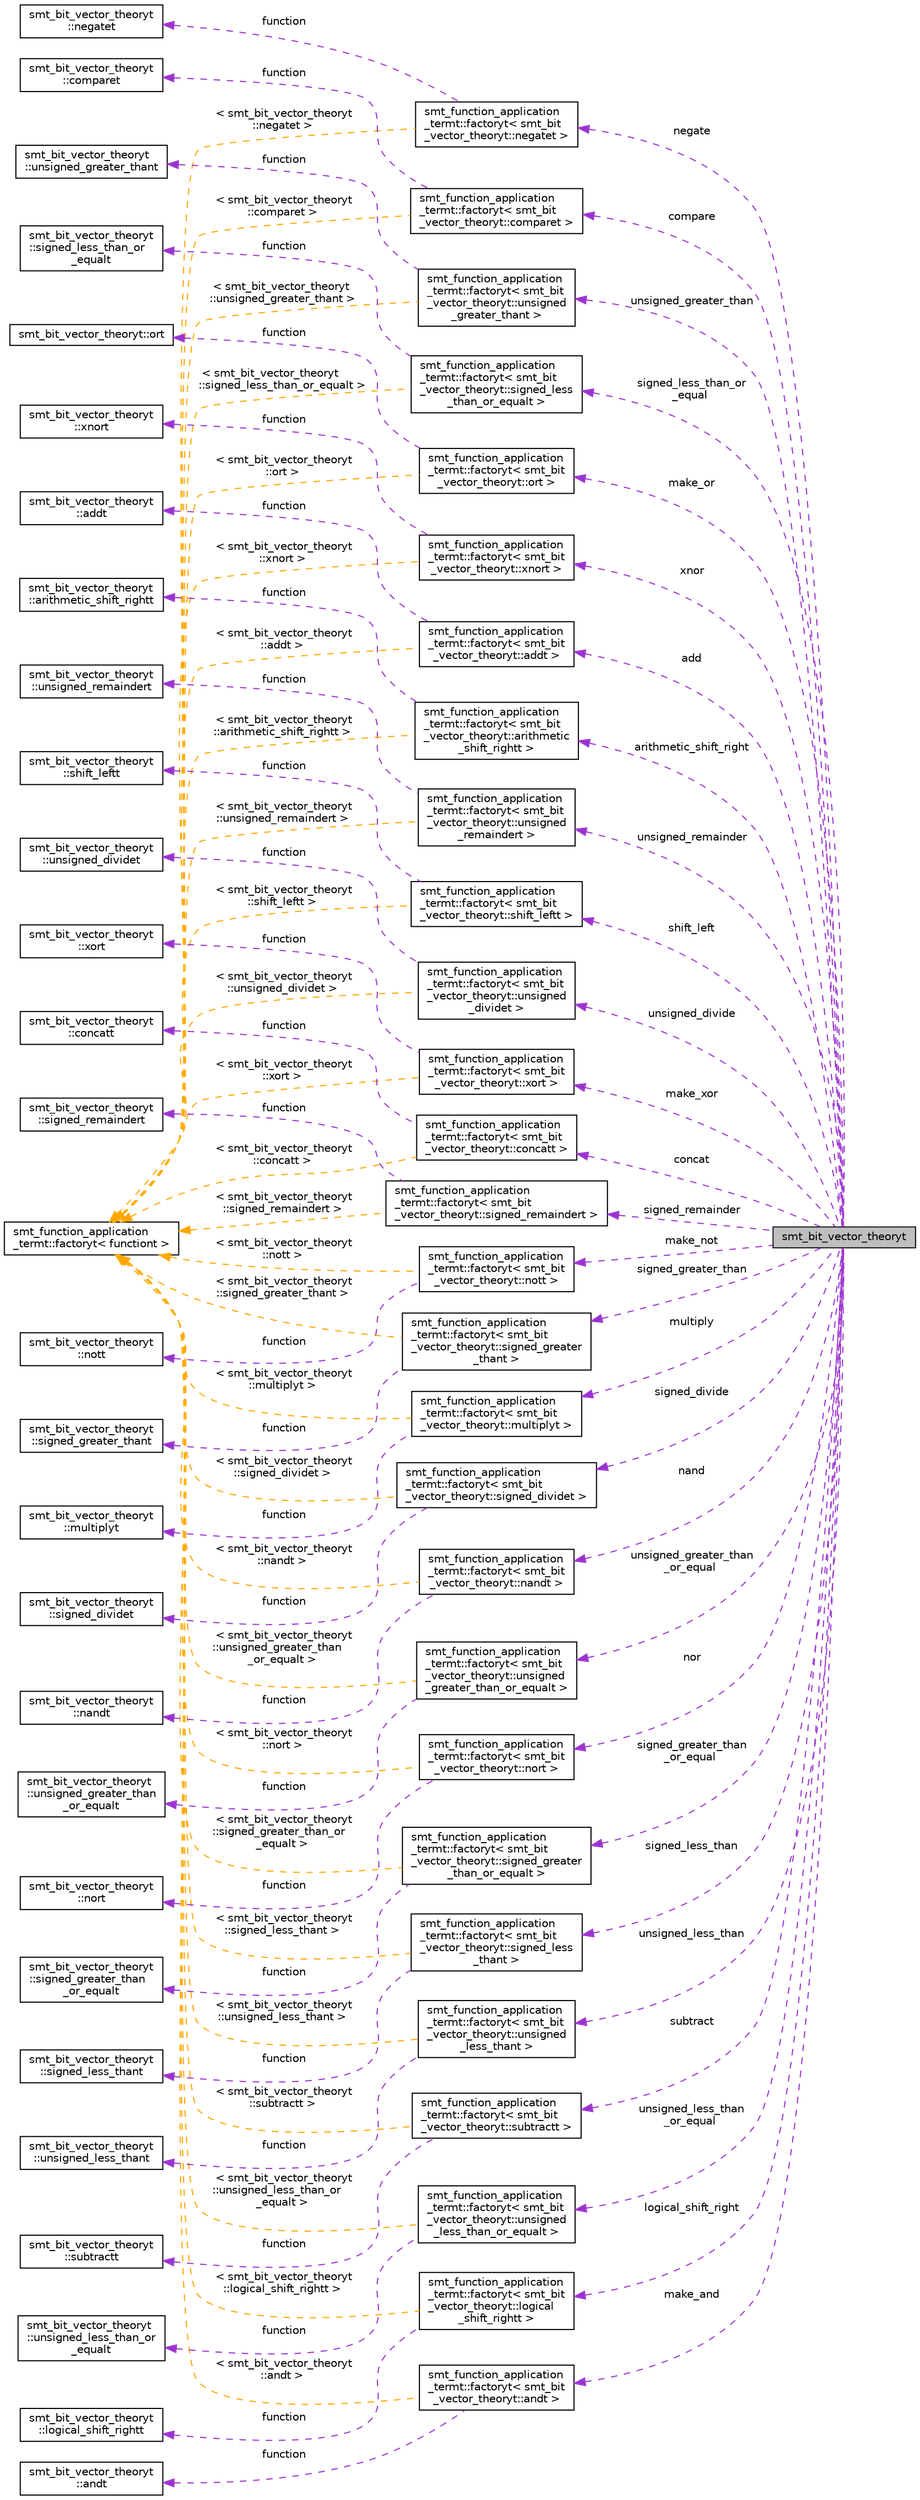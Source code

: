digraph "smt_bit_vector_theoryt"
{
 // LATEX_PDF_SIZE
  bgcolor="transparent";
  edge [fontname="Helvetica",fontsize="10",labelfontname="Helvetica",labelfontsize="10"];
  node [fontname="Helvetica",fontsize="10",shape=record];
  rankdir="LR";
  Node1 [label="smt_bit_vector_theoryt",height=0.2,width=0.4,color="black", fillcolor="grey75", style="filled", fontcolor="black",tooltip=" "];
  Node2 -> Node1 [dir="back",color="darkorchid3",fontsize="10",style="dashed",label=" unsigned_remainder" ,fontname="Helvetica"];
  Node2 [label="smt_function_application\l_termt::factoryt\< smt_bit\l_vector_theoryt::unsigned\l_remaindert \>",height=0.2,width=0.4,color="black",URL="$classsmt__function__application__termt_1_1factoryt.html",tooltip=" "];
  Node3 -> Node2 [dir="back",color="darkorchid3",fontsize="10",style="dashed",label=" function" ,fontname="Helvetica"];
  Node3 [label="smt_bit_vector_theoryt\l::unsigned_remaindert",height=0.2,width=0.4,color="black",URL="$structsmt__bit__vector__theoryt_1_1unsigned__remaindert.html",tooltip=" "];
  Node4 -> Node2 [dir="back",color="orange",fontsize="10",style="dashed",label=" \< smt_bit_vector_theoryt\l::unsigned_remaindert \>" ,fontname="Helvetica"];
  Node4 [label="smt_function_application\l_termt::factoryt\< functiont \>",height=0.2,width=0.4,color="black",URL="$classsmt__function__application__termt_1_1factoryt.html",tooltip=" "];
  Node5 -> Node1 [dir="back",color="darkorchid3",fontsize="10",style="dashed",label=" signed_less_than_or\l_equal" ,fontname="Helvetica"];
  Node5 [label="smt_function_application\l_termt::factoryt\< smt_bit\l_vector_theoryt::signed_less\l_than_or_equalt \>",height=0.2,width=0.4,color="black",URL="$classsmt__function__application__termt_1_1factoryt.html",tooltip=" "];
  Node6 -> Node5 [dir="back",color="darkorchid3",fontsize="10",style="dashed",label=" function" ,fontname="Helvetica"];
  Node6 [label="smt_bit_vector_theoryt\l::signed_less_than_or\l_equalt",height=0.2,width=0.4,color="black",URL="$structsmt__bit__vector__theoryt_1_1signed__less__than__or__equalt.html",tooltip=" "];
  Node4 -> Node5 [dir="back",color="orange",fontsize="10",style="dashed",label=" \< smt_bit_vector_theoryt\l::signed_less_than_or_equalt \>" ,fontname="Helvetica"];
  Node7 -> Node1 [dir="back",color="darkorchid3",fontsize="10",style="dashed",label=" arithmetic_shift_right" ,fontname="Helvetica"];
  Node7 [label="smt_function_application\l_termt::factoryt\< smt_bit\l_vector_theoryt::arithmetic\l_shift_rightt \>",height=0.2,width=0.4,color="black",URL="$classsmt__function__application__termt_1_1factoryt.html",tooltip=" "];
  Node8 -> Node7 [dir="back",color="darkorchid3",fontsize="10",style="dashed",label=" function" ,fontname="Helvetica"];
  Node8 [label="smt_bit_vector_theoryt\l::arithmetic_shift_rightt",height=0.2,width=0.4,color="black",URL="$structsmt__bit__vector__theoryt_1_1arithmetic__shift__rightt.html",tooltip=" "];
  Node4 -> Node7 [dir="back",color="orange",fontsize="10",style="dashed",label=" \< smt_bit_vector_theoryt\l::arithmetic_shift_rightt \>" ,fontname="Helvetica"];
  Node9 -> Node1 [dir="back",color="darkorchid3",fontsize="10",style="dashed",label=" concat" ,fontname="Helvetica"];
  Node9 [label="smt_function_application\l_termt::factoryt\< smt_bit\l_vector_theoryt::concatt \>",height=0.2,width=0.4,color="black",URL="$classsmt__function__application__termt_1_1factoryt.html",tooltip=" "];
  Node10 -> Node9 [dir="back",color="darkorchid3",fontsize="10",style="dashed",label=" function" ,fontname="Helvetica"];
  Node10 [label="smt_bit_vector_theoryt\l::concatt",height=0.2,width=0.4,color="black",URL="$structsmt__bit__vector__theoryt_1_1concatt.html",tooltip=" "];
  Node4 -> Node9 [dir="back",color="orange",fontsize="10",style="dashed",label=" \< smt_bit_vector_theoryt\l::concatt \>" ,fontname="Helvetica"];
  Node11 -> Node1 [dir="back",color="darkorchid3",fontsize="10",style="dashed",label=" negate" ,fontname="Helvetica"];
  Node11 [label="smt_function_application\l_termt::factoryt\< smt_bit\l_vector_theoryt::negatet \>",height=0.2,width=0.4,color="black",URL="$classsmt__function__application__termt_1_1factoryt.html",tooltip=" "];
  Node12 -> Node11 [dir="back",color="darkorchid3",fontsize="10",style="dashed",label=" function" ,fontname="Helvetica"];
  Node12 [label="smt_bit_vector_theoryt\l::negatet",height=0.2,width=0.4,color="black",URL="$structsmt__bit__vector__theoryt_1_1negatet.html",tooltip=" "];
  Node4 -> Node11 [dir="back",color="orange",fontsize="10",style="dashed",label=" \< smt_bit_vector_theoryt\l::negatet \>" ,fontname="Helvetica"];
  Node13 -> Node1 [dir="back",color="darkorchid3",fontsize="10",style="dashed",label=" unsigned_greater_than" ,fontname="Helvetica"];
  Node13 [label="smt_function_application\l_termt::factoryt\< smt_bit\l_vector_theoryt::unsigned\l_greater_thant \>",height=0.2,width=0.4,color="black",URL="$classsmt__function__application__termt_1_1factoryt.html",tooltip=" "];
  Node14 -> Node13 [dir="back",color="darkorchid3",fontsize="10",style="dashed",label=" function" ,fontname="Helvetica"];
  Node14 [label="smt_bit_vector_theoryt\l::unsigned_greater_thant",height=0.2,width=0.4,color="black",URL="$structsmt__bit__vector__theoryt_1_1unsigned__greater__thant.html",tooltip=" "];
  Node4 -> Node13 [dir="back",color="orange",fontsize="10",style="dashed",label=" \< smt_bit_vector_theoryt\l::unsigned_greater_thant \>" ,fontname="Helvetica"];
  Node15 -> Node1 [dir="back",color="darkorchid3",fontsize="10",style="dashed",label=" make_xor" ,fontname="Helvetica"];
  Node15 [label="smt_function_application\l_termt::factoryt\< smt_bit\l_vector_theoryt::xort \>",height=0.2,width=0.4,color="black",URL="$classsmt__function__application__termt_1_1factoryt.html",tooltip=" "];
  Node16 -> Node15 [dir="back",color="darkorchid3",fontsize="10",style="dashed",label=" function" ,fontname="Helvetica"];
  Node16 [label="smt_bit_vector_theoryt\l::xort",height=0.2,width=0.4,color="black",URL="$structsmt__bit__vector__theoryt_1_1xort.html",tooltip=" "];
  Node4 -> Node15 [dir="back",color="orange",fontsize="10",style="dashed",label=" \< smt_bit_vector_theoryt\l::xort \>" ,fontname="Helvetica"];
  Node17 -> Node1 [dir="back",color="darkorchid3",fontsize="10",style="dashed",label=" signed_remainder" ,fontname="Helvetica"];
  Node17 [label="smt_function_application\l_termt::factoryt\< smt_bit\l_vector_theoryt::signed_remaindert \>",height=0.2,width=0.4,color="black",URL="$classsmt__function__application__termt_1_1factoryt.html",tooltip=" "];
  Node18 -> Node17 [dir="back",color="darkorchid3",fontsize="10",style="dashed",label=" function" ,fontname="Helvetica"];
  Node18 [label="smt_bit_vector_theoryt\l::signed_remaindert",height=0.2,width=0.4,color="black",URL="$structsmt__bit__vector__theoryt_1_1signed__remaindert.html",tooltip=" "];
  Node4 -> Node17 [dir="back",color="orange",fontsize="10",style="dashed",label=" \< smt_bit_vector_theoryt\l::signed_remaindert \>" ,fontname="Helvetica"];
  Node19 -> Node1 [dir="back",color="darkorchid3",fontsize="10",style="dashed",label=" compare" ,fontname="Helvetica"];
  Node19 [label="smt_function_application\l_termt::factoryt\< smt_bit\l_vector_theoryt::comparet \>",height=0.2,width=0.4,color="black",URL="$classsmt__function__application__termt_1_1factoryt.html",tooltip=" "];
  Node20 -> Node19 [dir="back",color="darkorchid3",fontsize="10",style="dashed",label=" function" ,fontname="Helvetica"];
  Node20 [label="smt_bit_vector_theoryt\l::comparet",height=0.2,width=0.4,color="black",URL="$structsmt__bit__vector__theoryt_1_1comparet.html",tooltip=" "];
  Node4 -> Node19 [dir="back",color="orange",fontsize="10",style="dashed",label=" \< smt_bit_vector_theoryt\l::comparet \>" ,fontname="Helvetica"];
  Node21 -> Node1 [dir="back",color="darkorchid3",fontsize="10",style="dashed",label=" make_or" ,fontname="Helvetica"];
  Node21 [label="smt_function_application\l_termt::factoryt\< smt_bit\l_vector_theoryt::ort \>",height=0.2,width=0.4,color="black",URL="$classsmt__function__application__termt_1_1factoryt.html",tooltip=" "];
  Node22 -> Node21 [dir="back",color="darkorchid3",fontsize="10",style="dashed",label=" function" ,fontname="Helvetica"];
  Node22 [label="smt_bit_vector_theoryt::ort",height=0.2,width=0.4,color="black",URL="$structsmt__bit__vector__theoryt_1_1ort.html",tooltip=" "];
  Node4 -> Node21 [dir="back",color="orange",fontsize="10",style="dashed",label=" \< smt_bit_vector_theoryt\l::ort \>" ,fontname="Helvetica"];
  Node23 -> Node1 [dir="back",color="darkorchid3",fontsize="10",style="dashed",label=" unsigned_divide" ,fontname="Helvetica"];
  Node23 [label="smt_function_application\l_termt::factoryt\< smt_bit\l_vector_theoryt::unsigned\l_dividet \>",height=0.2,width=0.4,color="black",URL="$classsmt__function__application__termt_1_1factoryt.html",tooltip=" "];
  Node24 -> Node23 [dir="back",color="darkorchid3",fontsize="10",style="dashed",label=" function" ,fontname="Helvetica"];
  Node24 [label="smt_bit_vector_theoryt\l::unsigned_dividet",height=0.2,width=0.4,color="black",URL="$structsmt__bit__vector__theoryt_1_1unsigned__dividet.html",tooltip=" "];
  Node4 -> Node23 [dir="back",color="orange",fontsize="10",style="dashed",label=" \< smt_bit_vector_theoryt\l::unsigned_dividet \>" ,fontname="Helvetica"];
  Node25 -> Node1 [dir="back",color="darkorchid3",fontsize="10",style="dashed",label=" xnor" ,fontname="Helvetica"];
  Node25 [label="smt_function_application\l_termt::factoryt\< smt_bit\l_vector_theoryt::xnort \>",height=0.2,width=0.4,color="black",URL="$classsmt__function__application__termt_1_1factoryt.html",tooltip=" "];
  Node26 -> Node25 [dir="back",color="darkorchid3",fontsize="10",style="dashed",label=" function" ,fontname="Helvetica"];
  Node26 [label="smt_bit_vector_theoryt\l::xnort",height=0.2,width=0.4,color="black",URL="$structsmt__bit__vector__theoryt_1_1xnort.html",tooltip=" "];
  Node4 -> Node25 [dir="back",color="orange",fontsize="10",style="dashed",label=" \< smt_bit_vector_theoryt\l::xnort \>" ,fontname="Helvetica"];
  Node27 -> Node1 [dir="back",color="darkorchid3",fontsize="10",style="dashed",label=" shift_left" ,fontname="Helvetica"];
  Node27 [label="smt_function_application\l_termt::factoryt\< smt_bit\l_vector_theoryt::shift_leftt \>",height=0.2,width=0.4,color="black",URL="$classsmt__function__application__termt_1_1factoryt.html",tooltip=" "];
  Node28 -> Node27 [dir="back",color="darkorchid3",fontsize="10",style="dashed",label=" function" ,fontname="Helvetica"];
  Node28 [label="smt_bit_vector_theoryt\l::shift_leftt",height=0.2,width=0.4,color="black",URL="$structsmt__bit__vector__theoryt_1_1shift__leftt.html",tooltip=" "];
  Node4 -> Node27 [dir="back",color="orange",fontsize="10",style="dashed",label=" \< smt_bit_vector_theoryt\l::shift_leftt \>" ,fontname="Helvetica"];
  Node29 -> Node1 [dir="back",color="darkorchid3",fontsize="10",style="dashed",label=" unsigned_less_than\l_or_equal" ,fontname="Helvetica"];
  Node29 [label="smt_function_application\l_termt::factoryt\< smt_bit\l_vector_theoryt::unsigned\l_less_than_or_equalt \>",height=0.2,width=0.4,color="black",URL="$classsmt__function__application__termt_1_1factoryt.html",tooltip=" "];
  Node30 -> Node29 [dir="back",color="darkorchid3",fontsize="10",style="dashed",label=" function" ,fontname="Helvetica"];
  Node30 [label="smt_bit_vector_theoryt\l::unsigned_less_than_or\l_equalt",height=0.2,width=0.4,color="black",URL="$structsmt__bit__vector__theoryt_1_1unsigned__less__than__or__equalt.html",tooltip=" "];
  Node4 -> Node29 [dir="back",color="orange",fontsize="10",style="dashed",label=" \< smt_bit_vector_theoryt\l::unsigned_less_than_or\l_equalt \>" ,fontname="Helvetica"];
  Node31 -> Node1 [dir="back",color="darkorchid3",fontsize="10",style="dashed",label=" make_and" ,fontname="Helvetica"];
  Node31 [label="smt_function_application\l_termt::factoryt\< smt_bit\l_vector_theoryt::andt \>",height=0.2,width=0.4,color="black",URL="$classsmt__function__application__termt_1_1factoryt.html",tooltip=" "];
  Node32 -> Node31 [dir="back",color="darkorchid3",fontsize="10",style="dashed",label=" function" ,fontname="Helvetica"];
  Node32 [label="smt_bit_vector_theoryt\l::andt",height=0.2,width=0.4,color="black",URL="$structsmt__bit__vector__theoryt_1_1andt.html",tooltip=" "];
  Node4 -> Node31 [dir="back",color="orange",fontsize="10",style="dashed",label=" \< smt_bit_vector_theoryt\l::andt \>" ,fontname="Helvetica"];
  Node33 -> Node1 [dir="back",color="darkorchid3",fontsize="10",style="dashed",label=" nand" ,fontname="Helvetica"];
  Node33 [label="smt_function_application\l_termt::factoryt\< smt_bit\l_vector_theoryt::nandt \>",height=0.2,width=0.4,color="black",URL="$classsmt__function__application__termt_1_1factoryt.html",tooltip=" "];
  Node34 -> Node33 [dir="back",color="darkorchid3",fontsize="10",style="dashed",label=" function" ,fontname="Helvetica"];
  Node34 [label="smt_bit_vector_theoryt\l::nandt",height=0.2,width=0.4,color="black",URL="$structsmt__bit__vector__theoryt_1_1nandt.html",tooltip=" "];
  Node4 -> Node33 [dir="back",color="orange",fontsize="10",style="dashed",label=" \< smt_bit_vector_theoryt\l::nandt \>" ,fontname="Helvetica"];
  Node35 -> Node1 [dir="back",color="darkorchid3",fontsize="10",style="dashed",label=" signed_less_than" ,fontname="Helvetica"];
  Node35 [label="smt_function_application\l_termt::factoryt\< smt_bit\l_vector_theoryt::signed_less\l_thant \>",height=0.2,width=0.4,color="black",URL="$classsmt__function__application__termt_1_1factoryt.html",tooltip=" "];
  Node36 -> Node35 [dir="back",color="darkorchid3",fontsize="10",style="dashed",label=" function" ,fontname="Helvetica"];
  Node36 [label="smt_bit_vector_theoryt\l::signed_less_thant",height=0.2,width=0.4,color="black",URL="$structsmt__bit__vector__theoryt_1_1signed__less__thant.html",tooltip=" "];
  Node4 -> Node35 [dir="back",color="orange",fontsize="10",style="dashed",label=" \< smt_bit_vector_theoryt\l::signed_less_thant \>" ,fontname="Helvetica"];
  Node37 -> Node1 [dir="back",color="darkorchid3",fontsize="10",style="dashed",label=" signed_divide" ,fontname="Helvetica"];
  Node37 [label="smt_function_application\l_termt::factoryt\< smt_bit\l_vector_theoryt::signed_dividet \>",height=0.2,width=0.4,color="black",URL="$classsmt__function__application__termt_1_1factoryt.html",tooltip=" "];
  Node38 -> Node37 [dir="back",color="darkorchid3",fontsize="10",style="dashed",label=" function" ,fontname="Helvetica"];
  Node38 [label="smt_bit_vector_theoryt\l::signed_dividet",height=0.2,width=0.4,color="black",URL="$structsmt__bit__vector__theoryt_1_1signed__dividet.html",tooltip=" "];
  Node4 -> Node37 [dir="back",color="orange",fontsize="10",style="dashed",label=" \< smt_bit_vector_theoryt\l::signed_dividet \>" ,fontname="Helvetica"];
  Node39 -> Node1 [dir="back",color="darkorchid3",fontsize="10",style="dashed",label=" unsigned_less_than" ,fontname="Helvetica"];
  Node39 [label="smt_function_application\l_termt::factoryt\< smt_bit\l_vector_theoryt::unsigned\l_less_thant \>",height=0.2,width=0.4,color="black",URL="$classsmt__function__application__termt_1_1factoryt.html",tooltip=" "];
  Node40 -> Node39 [dir="back",color="darkorchid3",fontsize="10",style="dashed",label=" function" ,fontname="Helvetica"];
  Node40 [label="smt_bit_vector_theoryt\l::unsigned_less_thant",height=0.2,width=0.4,color="black",URL="$structsmt__bit__vector__theoryt_1_1unsigned__less__thant.html",tooltip=" "];
  Node4 -> Node39 [dir="back",color="orange",fontsize="10",style="dashed",label=" \< smt_bit_vector_theoryt\l::unsigned_less_thant \>" ,fontname="Helvetica"];
  Node41 -> Node1 [dir="back",color="darkorchid3",fontsize="10",style="dashed",label=" logical_shift_right" ,fontname="Helvetica"];
  Node41 [label="smt_function_application\l_termt::factoryt\< smt_bit\l_vector_theoryt::logical\l_shift_rightt \>",height=0.2,width=0.4,color="black",URL="$classsmt__function__application__termt_1_1factoryt.html",tooltip=" "];
  Node42 -> Node41 [dir="back",color="darkorchid3",fontsize="10",style="dashed",label=" function" ,fontname="Helvetica"];
  Node42 [label="smt_bit_vector_theoryt\l::logical_shift_rightt",height=0.2,width=0.4,color="black",URL="$structsmt__bit__vector__theoryt_1_1logical__shift__rightt.html",tooltip=" "];
  Node4 -> Node41 [dir="back",color="orange",fontsize="10",style="dashed",label=" \< smt_bit_vector_theoryt\l::logical_shift_rightt \>" ,fontname="Helvetica"];
  Node43 -> Node1 [dir="back",color="darkorchid3",fontsize="10",style="dashed",label=" make_not" ,fontname="Helvetica"];
  Node43 [label="smt_function_application\l_termt::factoryt\< smt_bit\l_vector_theoryt::nott \>",height=0.2,width=0.4,color="black",URL="$classsmt__function__application__termt_1_1factoryt.html",tooltip=" "];
  Node44 -> Node43 [dir="back",color="darkorchid3",fontsize="10",style="dashed",label=" function" ,fontname="Helvetica"];
  Node44 [label="smt_bit_vector_theoryt\l::nott",height=0.2,width=0.4,color="black",URL="$structsmt__bit__vector__theoryt_1_1nott.html",tooltip=" "];
  Node4 -> Node43 [dir="back",color="orange",fontsize="10",style="dashed",label=" \< smt_bit_vector_theoryt\l::nott \>" ,fontname="Helvetica"];
  Node45 -> Node1 [dir="back",color="darkorchid3",fontsize="10",style="dashed",label=" multiply" ,fontname="Helvetica"];
  Node45 [label="smt_function_application\l_termt::factoryt\< smt_bit\l_vector_theoryt::multiplyt \>",height=0.2,width=0.4,color="black",URL="$classsmt__function__application__termt_1_1factoryt.html",tooltip=" "];
  Node46 -> Node45 [dir="back",color="darkorchid3",fontsize="10",style="dashed",label=" function" ,fontname="Helvetica"];
  Node46 [label="smt_bit_vector_theoryt\l::multiplyt",height=0.2,width=0.4,color="black",URL="$structsmt__bit__vector__theoryt_1_1multiplyt.html",tooltip=" "];
  Node4 -> Node45 [dir="back",color="orange",fontsize="10",style="dashed",label=" \< smt_bit_vector_theoryt\l::multiplyt \>" ,fontname="Helvetica"];
  Node47 -> Node1 [dir="back",color="darkorchid3",fontsize="10",style="dashed",label=" add" ,fontname="Helvetica"];
  Node47 [label="smt_function_application\l_termt::factoryt\< smt_bit\l_vector_theoryt::addt \>",height=0.2,width=0.4,color="black",URL="$classsmt__function__application__termt_1_1factoryt.html",tooltip=" "];
  Node48 -> Node47 [dir="back",color="darkorchid3",fontsize="10",style="dashed",label=" function" ,fontname="Helvetica"];
  Node48 [label="smt_bit_vector_theoryt\l::addt",height=0.2,width=0.4,color="black",URL="$structsmt__bit__vector__theoryt_1_1addt.html",tooltip=" "];
  Node4 -> Node47 [dir="back",color="orange",fontsize="10",style="dashed",label=" \< smt_bit_vector_theoryt\l::addt \>" ,fontname="Helvetica"];
  Node49 -> Node1 [dir="back",color="darkorchid3",fontsize="10",style="dashed",label=" signed_greater_than\l_or_equal" ,fontname="Helvetica"];
  Node49 [label="smt_function_application\l_termt::factoryt\< smt_bit\l_vector_theoryt::signed_greater\l_than_or_equalt \>",height=0.2,width=0.4,color="black",URL="$classsmt__function__application__termt_1_1factoryt.html",tooltip=" "];
  Node50 -> Node49 [dir="back",color="darkorchid3",fontsize="10",style="dashed",label=" function" ,fontname="Helvetica"];
  Node50 [label="smt_bit_vector_theoryt\l::signed_greater_than\l_or_equalt",height=0.2,width=0.4,color="black",URL="$structsmt__bit__vector__theoryt_1_1signed__greater__than__or__equalt.html",tooltip=" "];
  Node4 -> Node49 [dir="back",color="orange",fontsize="10",style="dashed",label=" \< smt_bit_vector_theoryt\l::signed_greater_than_or\l_equalt \>" ,fontname="Helvetica"];
  Node51 -> Node1 [dir="back",color="darkorchid3",fontsize="10",style="dashed",label=" signed_greater_than" ,fontname="Helvetica"];
  Node51 [label="smt_function_application\l_termt::factoryt\< smt_bit\l_vector_theoryt::signed_greater\l_thant \>",height=0.2,width=0.4,color="black",URL="$classsmt__function__application__termt_1_1factoryt.html",tooltip=" "];
  Node52 -> Node51 [dir="back",color="darkorchid3",fontsize="10",style="dashed",label=" function" ,fontname="Helvetica"];
  Node52 [label="smt_bit_vector_theoryt\l::signed_greater_thant",height=0.2,width=0.4,color="black",URL="$structsmt__bit__vector__theoryt_1_1signed__greater__thant.html",tooltip=" "];
  Node4 -> Node51 [dir="back",color="orange",fontsize="10",style="dashed",label=" \< smt_bit_vector_theoryt\l::signed_greater_thant \>" ,fontname="Helvetica"];
  Node53 -> Node1 [dir="back",color="darkorchid3",fontsize="10",style="dashed",label=" nor" ,fontname="Helvetica"];
  Node53 [label="smt_function_application\l_termt::factoryt\< smt_bit\l_vector_theoryt::nort \>",height=0.2,width=0.4,color="black",URL="$classsmt__function__application__termt_1_1factoryt.html",tooltip=" "];
  Node54 -> Node53 [dir="back",color="darkorchid3",fontsize="10",style="dashed",label=" function" ,fontname="Helvetica"];
  Node54 [label="smt_bit_vector_theoryt\l::nort",height=0.2,width=0.4,color="black",URL="$structsmt__bit__vector__theoryt_1_1nort.html",tooltip=" "];
  Node4 -> Node53 [dir="back",color="orange",fontsize="10",style="dashed",label=" \< smt_bit_vector_theoryt\l::nort \>" ,fontname="Helvetica"];
  Node55 -> Node1 [dir="back",color="darkorchid3",fontsize="10",style="dashed",label=" subtract" ,fontname="Helvetica"];
  Node55 [label="smt_function_application\l_termt::factoryt\< smt_bit\l_vector_theoryt::subtractt \>",height=0.2,width=0.4,color="black",URL="$classsmt__function__application__termt_1_1factoryt.html",tooltip=" "];
  Node56 -> Node55 [dir="back",color="darkorchid3",fontsize="10",style="dashed",label=" function" ,fontname="Helvetica"];
  Node56 [label="smt_bit_vector_theoryt\l::subtractt",height=0.2,width=0.4,color="black",URL="$structsmt__bit__vector__theoryt_1_1subtractt.html",tooltip=" "];
  Node4 -> Node55 [dir="back",color="orange",fontsize="10",style="dashed",label=" \< smt_bit_vector_theoryt\l::subtractt \>" ,fontname="Helvetica"];
  Node57 -> Node1 [dir="back",color="darkorchid3",fontsize="10",style="dashed",label=" unsigned_greater_than\l_or_equal" ,fontname="Helvetica"];
  Node57 [label="smt_function_application\l_termt::factoryt\< smt_bit\l_vector_theoryt::unsigned\l_greater_than_or_equalt \>",height=0.2,width=0.4,color="black",URL="$classsmt__function__application__termt_1_1factoryt.html",tooltip=" "];
  Node58 -> Node57 [dir="back",color="darkorchid3",fontsize="10",style="dashed",label=" function" ,fontname="Helvetica"];
  Node58 [label="smt_bit_vector_theoryt\l::unsigned_greater_than\l_or_equalt",height=0.2,width=0.4,color="black",URL="$structsmt__bit__vector__theoryt_1_1unsigned__greater__than__or__equalt.html",tooltip=" "];
  Node4 -> Node57 [dir="back",color="orange",fontsize="10",style="dashed",label=" \< smt_bit_vector_theoryt\l::unsigned_greater_than\l_or_equalt \>" ,fontname="Helvetica"];
}

